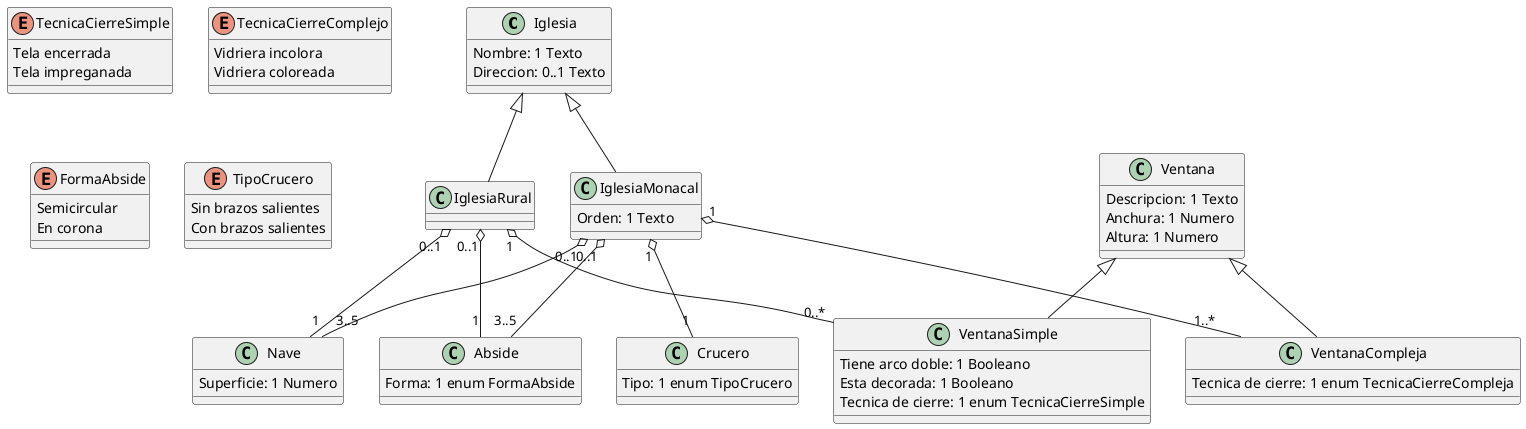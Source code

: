 @startuml ejercicio26

Class Iglesia{
    Nombre: 1 Texto
    Direccion: 0..1 Texto
}

Class IglesiaRural extends Iglesia{

}

Class IglesiaMonacal extends Iglesia{
    Orden: 1 Texto
}

Class Abside{
    Forma: 1 enum FormaAbside
}

Class Nave{
    Superficie: 1 Numero
}

Class Ventana{
    Descripcion: 1 Texto
    Anchura: 1 Numero
    Altura: 1 Numero
}

Class VentanaSimple extends Ventana{
    Tiene arco doble: 1 Booleano
    Esta decorada: 1 Booleano
    Tecnica de cierre: 1 enum TecnicaCierreSimple
}
Class VentanaCompleja extends Ventana{
    Tecnica de cierre: 1 enum TecnicaCierreCompleja
}

Class Crucero{
    Tipo: 1 enum TipoCrucero
}

enum TecnicaCierreSimple{
    Tela encerrada
    Tela impreganada
}

enum TecnicaCierreComplejo{
    Vidriera incolora
    Vidriera coloreada
}

enum FormaAbside{
    Semicircular
    En corona
}

enum TipoCrucero{
    Sin brazos salientes
    Con brazos salientes
}

IglesiaRural "1" o-- "0..*" VentanaSimple
IglesiaRural "0..1" o-- "1" Nave
IglesiaRural "0..1" o-- "1" Abside

IglesiaMonacal "1" o-- "1" Crucero
IglesiaMonacal "1" o-- "1..*" VentanaCompleja
IglesiaMonacal "0..1" o-- "3..5" Nave
IglesiaMonacal "0..1" o-- "3..5" Abside 

@enduml